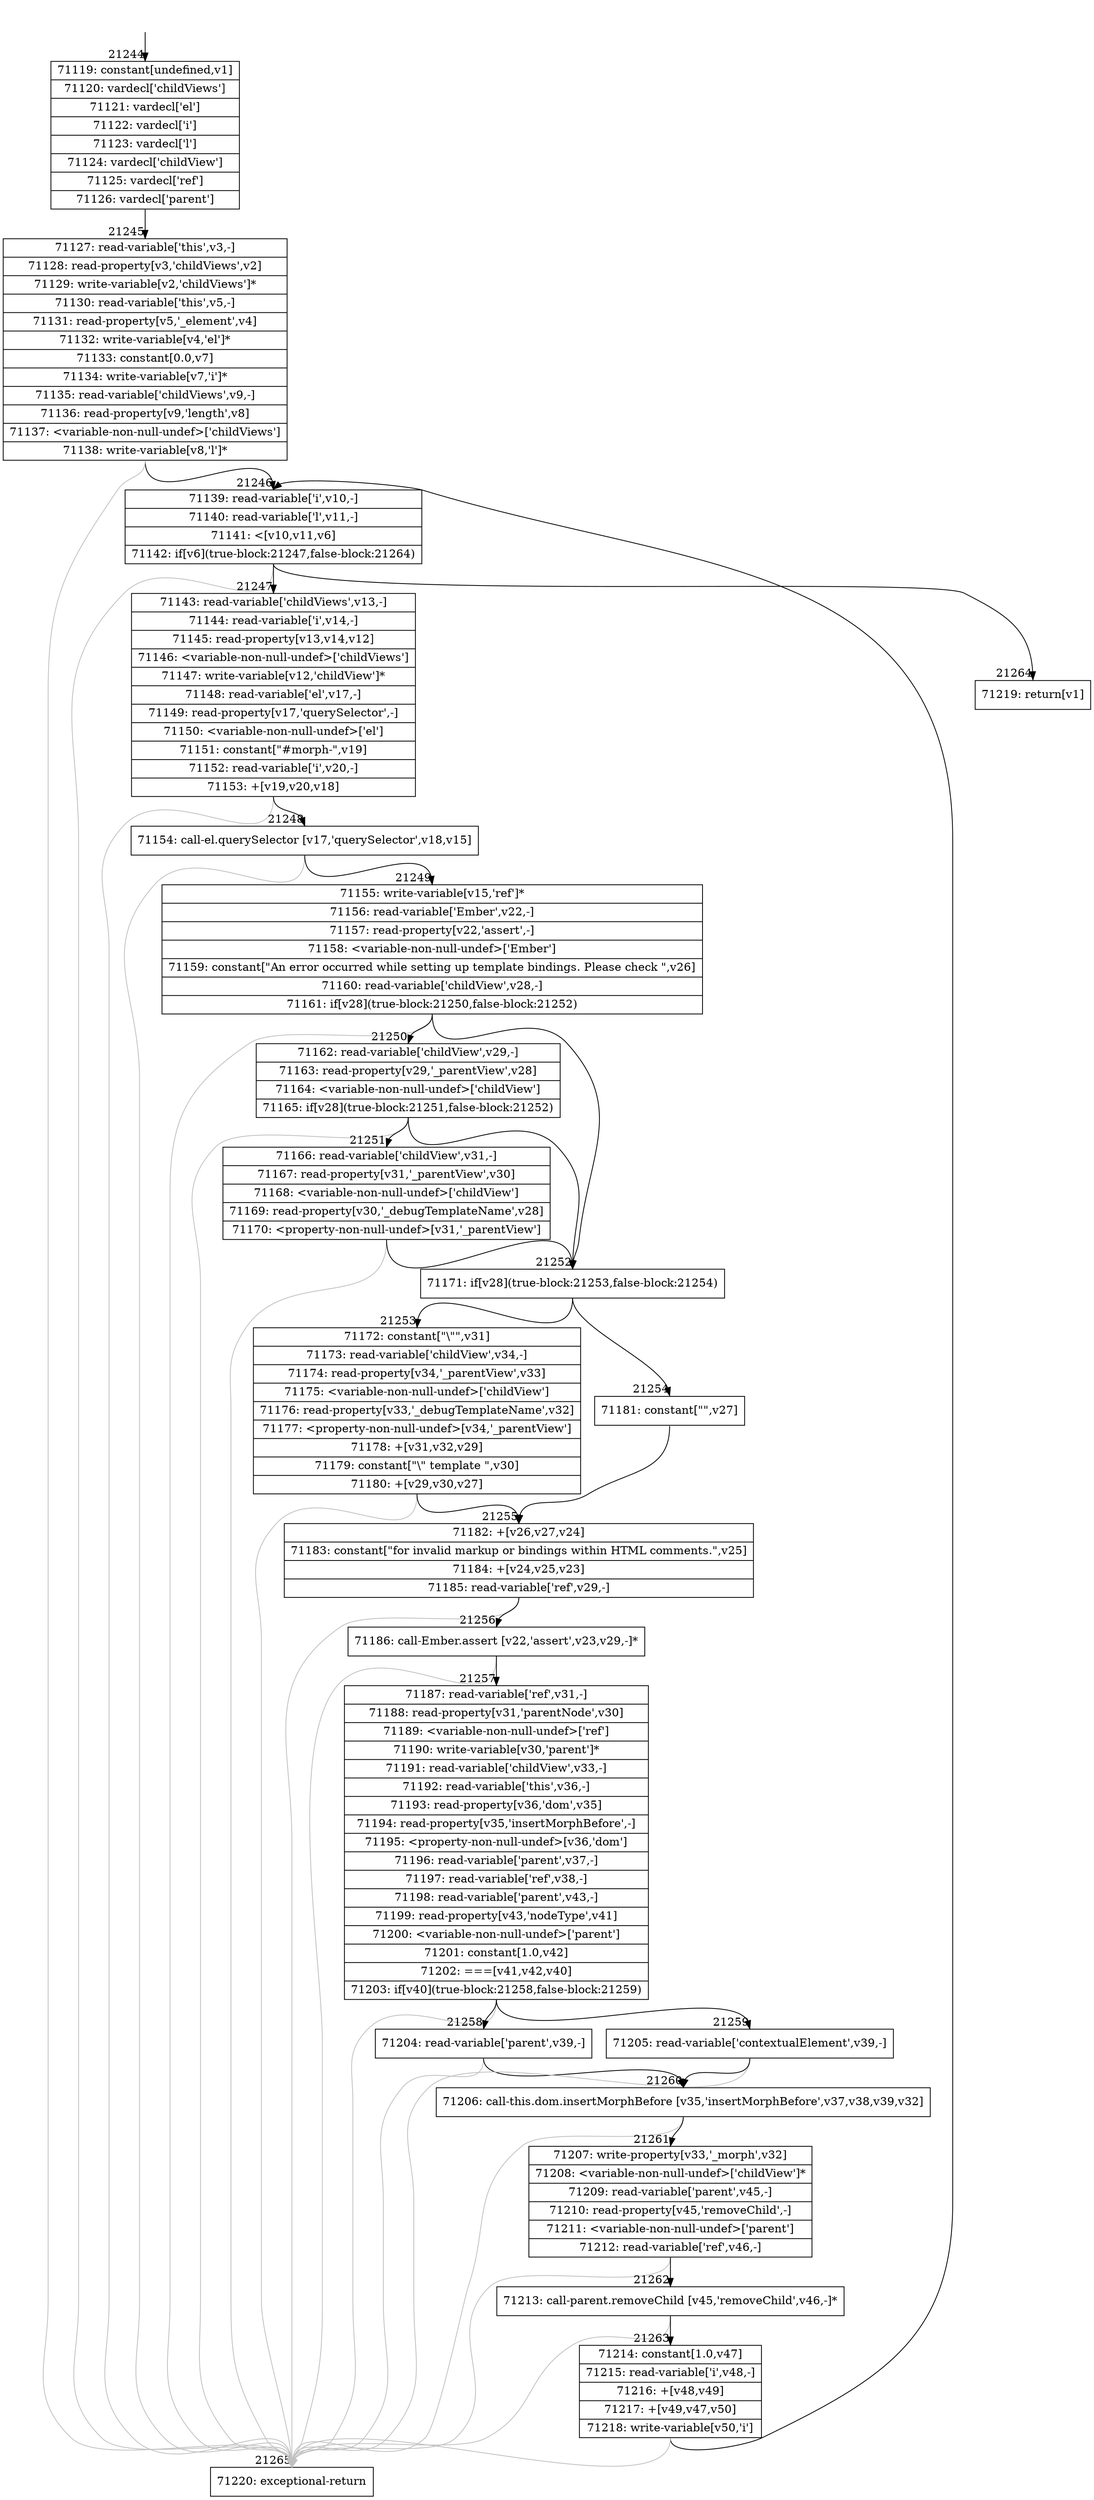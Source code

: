 digraph {
rankdir="TD"
BB_entry1859[shape=none,label=""];
BB_entry1859 -> BB21244 [tailport=s, headport=n, headlabel="    21244"]
BB21244 [shape=record label="{71119: constant[undefined,v1]|71120: vardecl['childViews']|71121: vardecl['el']|71122: vardecl['i']|71123: vardecl['l']|71124: vardecl['childView']|71125: vardecl['ref']|71126: vardecl['parent']}" ] 
BB21244 -> BB21245 [tailport=s, headport=n, headlabel="      21245"]
BB21245 [shape=record label="{71127: read-variable['this',v3,-]|71128: read-property[v3,'childViews',v2]|71129: write-variable[v2,'childViews']*|71130: read-variable['this',v5,-]|71131: read-property[v5,'_element',v4]|71132: write-variable[v4,'el']*|71133: constant[0.0,v7]|71134: write-variable[v7,'i']*|71135: read-variable['childViews',v9,-]|71136: read-property[v9,'length',v8]|71137: \<variable-non-null-undef\>['childViews']|71138: write-variable[v8,'l']*}" ] 
BB21245 -> BB21246 [tailport=s, headport=n, headlabel="      21246"]
BB21245 -> BB21265 [tailport=s, headport=n, color=gray, headlabel="      21265"]
BB21246 [shape=record label="{71139: read-variable['i',v10,-]|71140: read-variable['l',v11,-]|71141: \<[v10,v11,v6]|71142: if[v6](true-block:21247,false-block:21264)}" ] 
BB21246 -> BB21247 [tailport=s, headport=n, headlabel="      21247"]
BB21246 -> BB21264 [tailport=s, headport=n, headlabel="      21264"]
BB21246 -> BB21265 [tailport=s, headport=n, color=gray]
BB21247 [shape=record label="{71143: read-variable['childViews',v13,-]|71144: read-variable['i',v14,-]|71145: read-property[v13,v14,v12]|71146: \<variable-non-null-undef\>['childViews']|71147: write-variable[v12,'childView']*|71148: read-variable['el',v17,-]|71149: read-property[v17,'querySelector',-]|71150: \<variable-non-null-undef\>['el']|71151: constant[\"#morph-\",v19]|71152: read-variable['i',v20,-]|71153: +[v19,v20,v18]}" ] 
BB21247 -> BB21248 [tailport=s, headport=n, headlabel="      21248"]
BB21247 -> BB21265 [tailport=s, headport=n, color=gray]
BB21248 [shape=record label="{71154: call-el.querySelector [v17,'querySelector',v18,v15]}" ] 
BB21248 -> BB21249 [tailport=s, headport=n, headlabel="      21249"]
BB21248 -> BB21265 [tailport=s, headport=n, color=gray]
BB21249 [shape=record label="{71155: write-variable[v15,'ref']*|71156: read-variable['Ember',v22,-]|71157: read-property[v22,'assert',-]|71158: \<variable-non-null-undef\>['Ember']|71159: constant[\"An error occurred while setting up template bindings. Please check \",v26]|71160: read-variable['childView',v28,-]|71161: if[v28](true-block:21250,false-block:21252)}" ] 
BB21249 -> BB21252 [tailport=s, headport=n, headlabel="      21252"]
BB21249 -> BB21250 [tailport=s, headport=n, headlabel="      21250"]
BB21249 -> BB21265 [tailport=s, headport=n, color=gray]
BB21250 [shape=record label="{71162: read-variable['childView',v29,-]|71163: read-property[v29,'_parentView',v28]|71164: \<variable-non-null-undef\>['childView']|71165: if[v28](true-block:21251,false-block:21252)}" ] 
BB21250 -> BB21252 [tailport=s, headport=n]
BB21250 -> BB21251 [tailport=s, headport=n, headlabel="      21251"]
BB21250 -> BB21265 [tailport=s, headport=n, color=gray]
BB21251 [shape=record label="{71166: read-variable['childView',v31,-]|71167: read-property[v31,'_parentView',v30]|71168: \<variable-non-null-undef\>['childView']|71169: read-property[v30,'_debugTemplateName',v28]|71170: \<property-non-null-undef\>[v31,'_parentView']}" ] 
BB21251 -> BB21252 [tailport=s, headport=n]
BB21251 -> BB21265 [tailport=s, headport=n, color=gray]
BB21252 [shape=record label="{71171: if[v28](true-block:21253,false-block:21254)}" ] 
BB21252 -> BB21253 [tailport=s, headport=n, headlabel="      21253"]
BB21252 -> BB21254 [tailport=s, headport=n, headlabel="      21254"]
BB21253 [shape=record label="{71172: constant[\"\\\"\",v31]|71173: read-variable['childView',v34,-]|71174: read-property[v34,'_parentView',v33]|71175: \<variable-non-null-undef\>['childView']|71176: read-property[v33,'_debugTemplateName',v32]|71177: \<property-non-null-undef\>[v34,'_parentView']|71178: +[v31,v32,v29]|71179: constant[\"\\\" template \",v30]|71180: +[v29,v30,v27]}" ] 
BB21253 -> BB21255 [tailport=s, headport=n, headlabel="      21255"]
BB21253 -> BB21265 [tailport=s, headport=n, color=gray]
BB21254 [shape=record label="{71181: constant[\"\",v27]}" ] 
BB21254 -> BB21255 [tailport=s, headport=n]
BB21255 [shape=record label="{71182: +[v26,v27,v24]|71183: constant[\"for invalid markup or bindings within HTML comments.\",v25]|71184: +[v24,v25,v23]|71185: read-variable['ref',v29,-]}" ] 
BB21255 -> BB21256 [tailport=s, headport=n, headlabel="      21256"]
BB21255 -> BB21265 [tailport=s, headport=n, color=gray]
BB21256 [shape=record label="{71186: call-Ember.assert [v22,'assert',v23,v29,-]*}" ] 
BB21256 -> BB21257 [tailport=s, headport=n, headlabel="      21257"]
BB21256 -> BB21265 [tailport=s, headport=n, color=gray]
BB21257 [shape=record label="{71187: read-variable['ref',v31,-]|71188: read-property[v31,'parentNode',v30]|71189: \<variable-non-null-undef\>['ref']|71190: write-variable[v30,'parent']*|71191: read-variable['childView',v33,-]|71192: read-variable['this',v36,-]|71193: read-property[v36,'dom',v35]|71194: read-property[v35,'insertMorphBefore',-]|71195: \<property-non-null-undef\>[v36,'dom']|71196: read-variable['parent',v37,-]|71197: read-variable['ref',v38,-]|71198: read-variable['parent',v43,-]|71199: read-property[v43,'nodeType',v41]|71200: \<variable-non-null-undef\>['parent']|71201: constant[1.0,v42]|71202: ===[v41,v42,v40]|71203: if[v40](true-block:21258,false-block:21259)}" ] 
BB21257 -> BB21258 [tailport=s, headport=n, headlabel="      21258"]
BB21257 -> BB21259 [tailport=s, headport=n, headlabel="      21259"]
BB21257 -> BB21265 [tailport=s, headport=n, color=gray]
BB21258 [shape=record label="{71204: read-variable['parent',v39,-]}" ] 
BB21258 -> BB21260 [tailport=s, headport=n, headlabel="      21260"]
BB21258 -> BB21265 [tailport=s, headport=n, color=gray]
BB21259 [shape=record label="{71205: read-variable['contextualElement',v39,-]}" ] 
BB21259 -> BB21260 [tailport=s, headport=n]
BB21259 -> BB21265 [tailport=s, headport=n, color=gray]
BB21260 [shape=record label="{71206: call-this.dom.insertMorphBefore [v35,'insertMorphBefore',v37,v38,v39,v32]}" ] 
BB21260 -> BB21261 [tailport=s, headport=n, headlabel="      21261"]
BB21260 -> BB21265 [tailport=s, headport=n, color=gray]
BB21261 [shape=record label="{71207: write-property[v33,'_morph',v32]|71208: \<variable-non-null-undef\>['childView']*|71209: read-variable['parent',v45,-]|71210: read-property[v45,'removeChild',-]|71211: \<variable-non-null-undef\>['parent']|71212: read-variable['ref',v46,-]}" ] 
BB21261 -> BB21262 [tailport=s, headport=n, headlabel="      21262"]
BB21261 -> BB21265 [tailport=s, headport=n, color=gray]
BB21262 [shape=record label="{71213: call-parent.removeChild [v45,'removeChild',v46,-]*}" ] 
BB21262 -> BB21263 [tailport=s, headport=n, headlabel="      21263"]
BB21262 -> BB21265 [tailport=s, headport=n, color=gray]
BB21263 [shape=record label="{71214: constant[1.0,v47]|71215: read-variable['i',v48,-]|71216: +[v48,v49]|71217: +[v49,v47,v50]|71218: write-variable[v50,'i']}" ] 
BB21263 -> BB21246 [tailport=s, headport=n]
BB21263 -> BB21265 [tailport=s, headport=n, color=gray]
BB21264 [shape=record label="{71219: return[v1]}" ] 
BB21265 [shape=record label="{71220: exceptional-return}" ] 
//#$~ 39981
}
